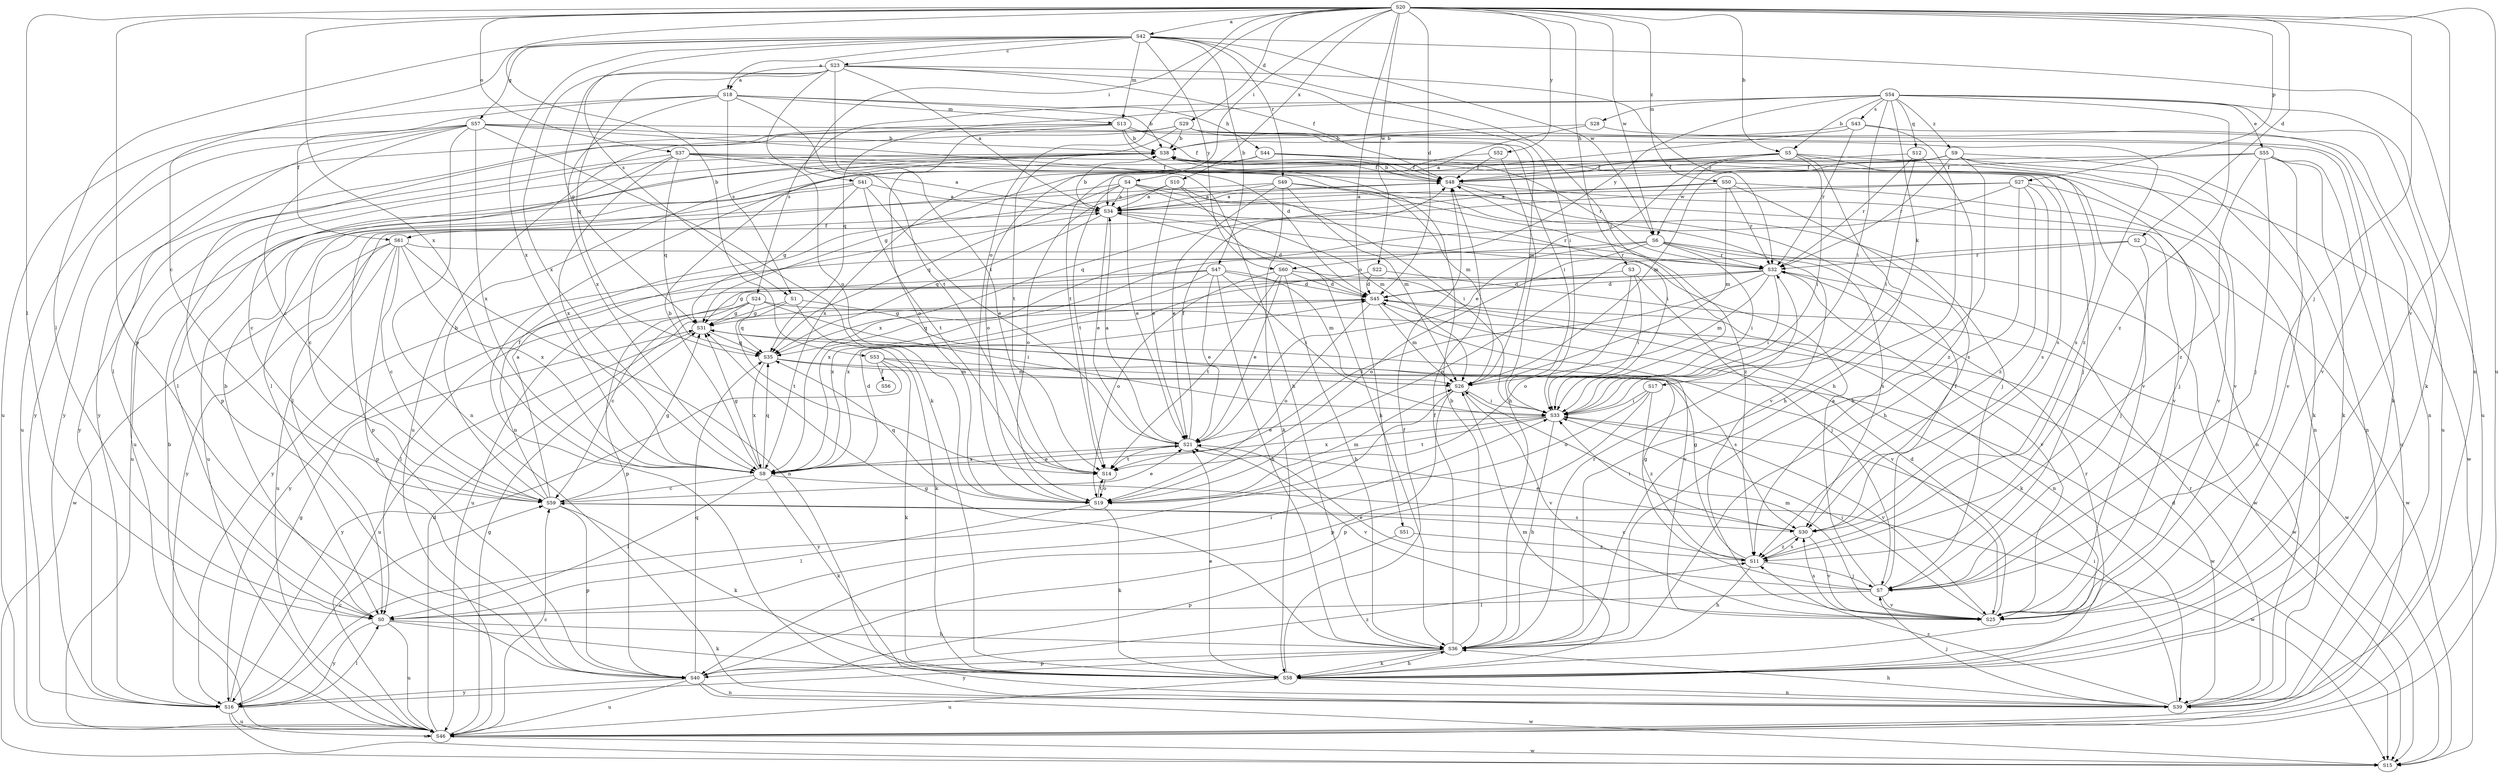 strict digraph  {
S20;
S54;
S42;
S18;
S34;
S53;
S5;
S47;
S38;
S23;
S59;
S2;
S29;
S45;
S55;
S21;
S61;
S56;
S48;
S57;
S31;
S3;
S44;
S36;
S4;
S41;
S33;
S7;
S17;
S58;
S0;
S28;
S13;
S26;
S39;
S51;
S37;
S19;
S27;
S40;
S12;
S35;
S49;
S32;
S24;
S43;
S1;
S30;
S14;
S46;
S25;
S22;
S6;
S15;
S10;
S8;
S52;
S60;
S16;
S50;
S9;
S11;
S20 -> S42  [label=a];
S20 -> S53  [label=b];
S20 -> S5  [label=b];
S20 -> S2  [label=d];
S20 -> S29  [label=d];
S20 -> S45  [label=d];
S20 -> S3  [label=h];
S20 -> S4  [label=i];
S20 -> S41  [label=i];
S20 -> S7  [label=j];
S20 -> S0  [label=l];
S20 -> S51  [label=o];
S20 -> S37  [label=o];
S20 -> S19  [label=o];
S20 -> S27  [label=p];
S20 -> S40  [label=p];
S20 -> S46  [label=u];
S20 -> S25  [label=v];
S20 -> S22  [label=w];
S20 -> S6  [label=w];
S20 -> S10  [label=x];
S20 -> S8  [label=x];
S20 -> S52  [label=y];
S20 -> S50  [label=z];
S54 -> S5  [label=b];
S54 -> S55  [label=e];
S54 -> S33  [label=i];
S54 -> S17  [label=k];
S54 -> S58  [label=k];
S54 -> S28  [label=m];
S54 -> S12  [label=q];
S54 -> S35  [label=q];
S54 -> S24  [label=s];
S54 -> S43  [label=s];
S54 -> S46  [label=u];
S54 -> S60  [label=y];
S54 -> S9  [label=z];
S54 -> S11  [label=z];
S42 -> S18  [label=a];
S42 -> S47  [label=b];
S42 -> S23  [label=c];
S42 -> S59  [label=c];
S42 -> S57  [label=g];
S42 -> S33  [label=i];
S42 -> S0  [label=l];
S42 -> S13  [label=m];
S42 -> S39  [label=n];
S42 -> S49  [label=r];
S42 -> S1  [label=s];
S42 -> S6  [label=w];
S42 -> S8  [label=x];
S42 -> S60  [label=y];
S18 -> S38  [label=b];
S18 -> S61  [label=f];
S18 -> S44  [label=h];
S18 -> S13  [label=m];
S18 -> S1  [label=s];
S18 -> S14  [label=t];
S18 -> S46  [label=u];
S18 -> S8  [label=x];
S34 -> S38  [label=b];
S34 -> S45  [label=d];
S34 -> S21  [label=e];
S34 -> S61  [label=f];
S34 -> S35  [label=q];
S34 -> S32  [label=r];
S53 -> S56  [label=f];
S53 -> S58  [label=k];
S53 -> S26  [label=m];
S53 -> S30  [label=s];
S53 -> S16  [label=y];
S5 -> S21  [label=e];
S5 -> S48  [label=f];
S5 -> S36  [label=h];
S5 -> S33  [label=i];
S5 -> S30  [label=s];
S5 -> S6  [label=w];
S5 -> S15  [label=w];
S5 -> S8  [label=x];
S47 -> S45  [label=d];
S47 -> S21  [label=e];
S47 -> S31  [label=g];
S47 -> S36  [label=h];
S47 -> S33  [label=i];
S47 -> S26  [label=m];
S47 -> S8  [label=x];
S47 -> S16  [label=y];
S38 -> S48  [label=f];
S38 -> S7  [label=j];
S38 -> S39  [label=n];
S38 -> S46  [label=u];
S23 -> S18  [label=a];
S23 -> S34  [label=a];
S23 -> S48  [label=f];
S23 -> S31  [label=g];
S23 -> S33  [label=i];
S23 -> S19  [label=o];
S23 -> S35  [label=q];
S23 -> S32  [label=r];
S23 -> S14  [label=t];
S23 -> S8  [label=x];
S59 -> S34  [label=a];
S59 -> S38  [label=b];
S59 -> S21  [label=e];
S59 -> S48  [label=f];
S59 -> S31  [label=g];
S59 -> S58  [label=k];
S59 -> S40  [label=p];
S59 -> S30  [label=s];
S2 -> S7  [label=j];
S2 -> S19  [label=o];
S2 -> S32  [label=r];
S2 -> S15  [label=w];
S29 -> S38  [label=b];
S29 -> S58  [label=k];
S29 -> S26  [label=m];
S29 -> S14  [label=t];
S29 -> S46  [label=u];
S29 -> S25  [label=v];
S29 -> S16  [label=y];
S45 -> S31  [label=g];
S45 -> S58  [label=k];
S45 -> S26  [label=m];
S45 -> S19  [label=o];
S45 -> S35  [label=q];
S45 -> S25  [label=v];
S55 -> S48  [label=f];
S55 -> S7  [label=j];
S55 -> S58  [label=k];
S55 -> S0  [label=l];
S55 -> S46  [label=u];
S55 -> S25  [label=v];
S55 -> S11  [label=z];
S21 -> S34  [label=a];
S21 -> S48  [label=f];
S21 -> S14  [label=t];
S21 -> S25  [label=v];
S21 -> S8  [label=x];
S61 -> S59  [label=c];
S61 -> S39  [label=n];
S61 -> S40  [label=p];
S61 -> S32  [label=r];
S61 -> S46  [label=u];
S61 -> S15  [label=w];
S61 -> S8  [label=x];
S61 -> S16  [label=y];
S48 -> S34  [label=a];
S48 -> S38  [label=b];
S48 -> S7  [label=j];
S48 -> S39  [label=n];
S57 -> S38  [label=b];
S57 -> S59  [label=c];
S57 -> S36  [label=h];
S57 -> S33  [label=i];
S57 -> S58  [label=k];
S57 -> S0  [label=l];
S57 -> S39  [label=n];
S57 -> S46  [label=u];
S57 -> S8  [label=x];
S57 -> S16  [label=y];
S31 -> S35  [label=q];
S31 -> S46  [label=u];
S3 -> S45  [label=d];
S3 -> S33  [label=i];
S3 -> S7  [label=j];
S3 -> S19  [label=o];
S44 -> S48  [label=f];
S44 -> S0  [label=l];
S44 -> S39  [label=n];
S44 -> S32  [label=r];
S44 -> S25  [label=v];
S36 -> S38  [label=b];
S36 -> S48  [label=f];
S36 -> S31  [label=g];
S36 -> S58  [label=k];
S36 -> S40  [label=p];
S36 -> S32  [label=r];
S36 -> S16  [label=y];
S4 -> S34  [label=a];
S4 -> S21  [label=e];
S4 -> S33  [label=i];
S4 -> S26  [label=m];
S4 -> S40  [label=p];
S4 -> S35  [label=q];
S4 -> S14  [label=t];
S4 -> S25  [label=v];
S41 -> S34  [label=a];
S41 -> S59  [label=c];
S41 -> S21  [label=e];
S41 -> S31  [label=g];
S41 -> S14  [label=t];
S41 -> S46  [label=u];
S33 -> S21  [label=e];
S33 -> S36  [label=h];
S33 -> S14  [label=t];
S33 -> S25  [label=v];
S33 -> S8  [label=x];
S7 -> S34  [label=a];
S7 -> S21  [label=e];
S7 -> S48  [label=f];
S7 -> S31  [label=g];
S7 -> S0  [label=l];
S7 -> S25  [label=v];
S17 -> S33  [label=i];
S17 -> S19  [label=o];
S17 -> S40  [label=p];
S17 -> S11  [label=z];
S58 -> S21  [label=e];
S58 -> S48  [label=f];
S58 -> S36  [label=h];
S58 -> S26  [label=m];
S58 -> S39  [label=n];
S58 -> S32  [label=r];
S58 -> S46  [label=u];
S0 -> S38  [label=b];
S0 -> S36  [label=h];
S0 -> S33  [label=i];
S0 -> S58  [label=k];
S0 -> S46  [label=u];
S0 -> S16  [label=y];
S28 -> S34  [label=a];
S28 -> S38  [label=b];
S28 -> S39  [label=n];
S13 -> S38  [label=b];
S13 -> S45  [label=d];
S13 -> S48  [label=f];
S13 -> S19  [label=o];
S13 -> S40  [label=p];
S13 -> S16  [label=y];
S13 -> S11  [label=z];
S26 -> S33  [label=i];
S26 -> S40  [label=p];
S26 -> S25  [label=v];
S26 -> S16  [label=y];
S39 -> S45  [label=d];
S39 -> S36  [label=h];
S39 -> S33  [label=i];
S39 -> S7  [label=j];
S39 -> S32  [label=r];
S39 -> S11  [label=z];
S51 -> S40  [label=p];
S51 -> S11  [label=z];
S37 -> S34  [label=a];
S37 -> S59  [label=c];
S37 -> S48  [label=f];
S37 -> S26  [label=m];
S37 -> S35  [label=q];
S37 -> S30  [label=s];
S37 -> S8  [label=x];
S37 -> S16  [label=y];
S19 -> S58  [label=k];
S19 -> S0  [label=l];
S19 -> S26  [label=m];
S19 -> S35  [label=q];
S19 -> S14  [label=t];
S27 -> S34  [label=a];
S27 -> S36  [label=h];
S27 -> S7  [label=j];
S27 -> S0  [label=l];
S27 -> S30  [label=s];
S27 -> S8  [label=x];
S27 -> S11  [label=z];
S40 -> S39  [label=n];
S40 -> S35  [label=q];
S40 -> S46  [label=u];
S40 -> S15  [label=w];
S40 -> S16  [label=y];
S40 -> S11  [label=z];
S12 -> S48  [label=f];
S12 -> S33  [label=i];
S12 -> S32  [label=r];
S12 -> S11  [label=z];
S35 -> S26  [label=m];
S35 -> S15  [label=w];
S35 -> S8  [label=x];
S49 -> S34  [label=a];
S49 -> S21  [label=e];
S49 -> S58  [label=k];
S49 -> S26  [label=m];
S49 -> S46  [label=u];
S49 -> S25  [label=v];
S49 -> S11  [label=z];
S32 -> S45  [label=d];
S32 -> S33  [label=i];
S32 -> S26  [label=m];
S32 -> S40  [label=p];
S32 -> S14  [label=t];
S32 -> S46  [label=u];
S32 -> S25  [label=v];
S24 -> S59  [label=c];
S24 -> S31  [label=g];
S24 -> S33  [label=i];
S24 -> S0  [label=l];
S24 -> S14  [label=t];
S24 -> S15  [label=w];
S43 -> S38  [label=b];
S43 -> S36  [label=h];
S43 -> S32  [label=r];
S43 -> S14  [label=t];
S43 -> S46  [label=u];
S1 -> S31  [label=g];
S1 -> S58  [label=k];
S1 -> S35  [label=q];
S1 -> S25  [label=v];
S30 -> S21  [label=e];
S30 -> S33  [label=i];
S30 -> S25  [label=v];
S30 -> S11  [label=z];
S14 -> S19  [label=o];
S46 -> S38  [label=b];
S46 -> S59  [label=c];
S46 -> S45  [label=d];
S46 -> S31  [label=g];
S46 -> S15  [label=w];
S25 -> S45  [label=d];
S25 -> S33  [label=i];
S25 -> S26  [label=m];
S25 -> S30  [label=s];
S22 -> S45  [label=d];
S22 -> S15  [label=w];
S22 -> S8  [label=x];
S6 -> S33  [label=i];
S6 -> S19  [label=o];
S6 -> S32  [label=r];
S6 -> S30  [label=s];
S6 -> S15  [label=w];
S6 -> S8  [label=x];
S6 -> S16  [label=y];
S10 -> S34  [label=a];
S10 -> S21  [label=e];
S10 -> S36  [label=h];
S10 -> S33  [label=i];
S10 -> S19  [label=o];
S8 -> S38  [label=b];
S8 -> S59  [label=c];
S8 -> S45  [label=d];
S8 -> S21  [label=e];
S8 -> S31  [label=g];
S8 -> S58  [label=k];
S8 -> S0  [label=l];
S8 -> S35  [label=q];
S8 -> S15  [label=w];
S52 -> S48  [label=f];
S52 -> S36  [label=h];
S52 -> S19  [label=o];
S60 -> S45  [label=d];
S60 -> S21  [label=e];
S60 -> S36  [label=h];
S60 -> S39  [label=n];
S60 -> S19  [label=o];
S60 -> S14  [label=t];
S16 -> S59  [label=c];
S16 -> S31  [label=g];
S16 -> S0  [label=l];
S16 -> S46  [label=u];
S16 -> S15  [label=w];
S50 -> S34  [label=a];
S50 -> S26  [label=m];
S50 -> S35  [label=q];
S50 -> S32  [label=r];
S50 -> S30  [label=s];
S50 -> S25  [label=v];
S9 -> S48  [label=f];
S9 -> S31  [label=g];
S9 -> S36  [label=h];
S9 -> S58  [label=k];
S9 -> S26  [label=m];
S9 -> S39  [label=n];
S9 -> S32  [label=r];
S9 -> S25  [label=v];
S11 -> S59  [label=c];
S11 -> S31  [label=g];
S11 -> S36  [label=h];
S11 -> S7  [label=j];
S11 -> S30  [label=s];
}
